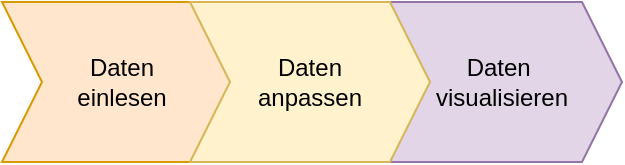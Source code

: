<mxfile>
    <diagram id="sKZzisBab0XOYEypajdc" name="Seite-1">
        <mxGraphModel dx="455" dy="383" grid="1" gridSize="10" guides="1" tooltips="1" connect="1" arrows="1" fold="1" page="1" pageScale="1" pageWidth="827" pageHeight="1169" math="0" shadow="0">
            <root>
                <mxCell id="0"/>
                <mxCell id="1" parent="0"/>
                <mxCell id="2" value="Daten &lt;br&gt;einlesen" style="shape=step;perimeter=stepPerimeter;whiteSpace=wrap;html=1;fixedSize=1;fillColor=#ffe6cc;strokeColor=#d79b00;" vertex="1" parent="1">
                    <mxGeometry x="200" y="150" width="120" height="80" as="geometry"/>
                </mxCell>
                <mxCell id="3" value="Daten&amp;nbsp;&lt;br&gt;visualisieren" style="shape=step;perimeter=stepPerimeter;whiteSpace=wrap;html=1;fixedSize=1;fillColor=#e1d5e7;strokeColor=#9673a6;" vertex="1" parent="1">
                    <mxGeometry x="390" y="150" width="120" height="80" as="geometry"/>
                </mxCell>
                <mxCell id="4" value="Daten &lt;br&gt;anpassen" style="shape=step;perimeter=stepPerimeter;whiteSpace=wrap;html=1;fixedSize=1;fillColor=#fff2cc;strokeColor=#d6b656;" vertex="1" parent="1">
                    <mxGeometry x="294" y="150" width="120" height="80" as="geometry"/>
                </mxCell>
            </root>
        </mxGraphModel>
    </diagram>
</mxfile>